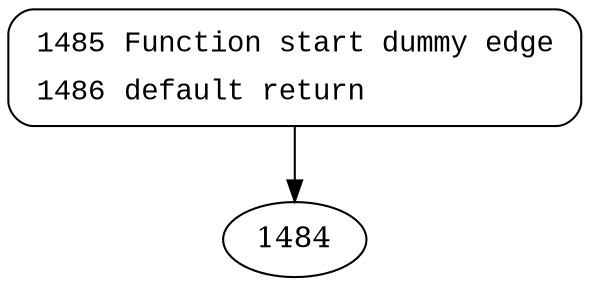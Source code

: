 digraph block1209 {
1485 [style="filled,bold" penwidth="1" fillcolor="white" fontname="Courier New" shape="Mrecord" label=<<table border="0" cellborder="0" cellpadding="3" bgcolor="white"><tr><td align="right">1485</td><td align="left">Function start dummy edge</td></tr><tr><td align="right">1486</td><td align="left">default return</td></tr></table>>]
1485 -> 1484[label=""]
}